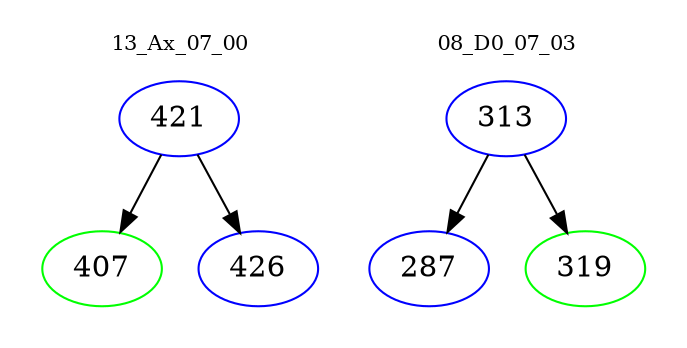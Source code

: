 digraph{
subgraph cluster_0 {
color = white
label = "13_Ax_07_00";
fontsize=10;
T0_421 [label="421", color="blue"]
T0_421 -> T0_407 [color="black"]
T0_407 [label="407", color="green"]
T0_421 -> T0_426 [color="black"]
T0_426 [label="426", color="blue"]
}
subgraph cluster_1 {
color = white
label = "08_D0_07_03";
fontsize=10;
T1_313 [label="313", color="blue"]
T1_313 -> T1_287 [color="black"]
T1_287 [label="287", color="blue"]
T1_313 -> T1_319 [color="black"]
T1_319 [label="319", color="green"]
}
}

